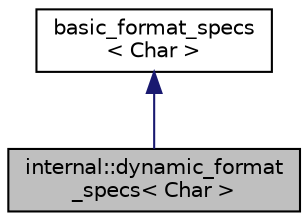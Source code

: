 digraph "internal::dynamic_format_specs&lt; Char &gt;"
{
  edge [fontname="Helvetica",fontsize="10",labelfontname="Helvetica",labelfontsize="10"];
  node [fontname="Helvetica",fontsize="10",shape=record];
  Node0 [label="internal::dynamic_format\l_specs\< Char \>",height=0.2,width=0.4,color="black", fillcolor="grey75", style="filled", fontcolor="black"];
  Node1 -> Node0 [dir="back",color="midnightblue",fontsize="10",style="solid",fontname="Helvetica"];
  Node1 [label="basic_format_specs\l\< Char \>",height=0.2,width=0.4,color="black", fillcolor="white", style="filled",URL="$structbasic__format__specs.html"];
}
